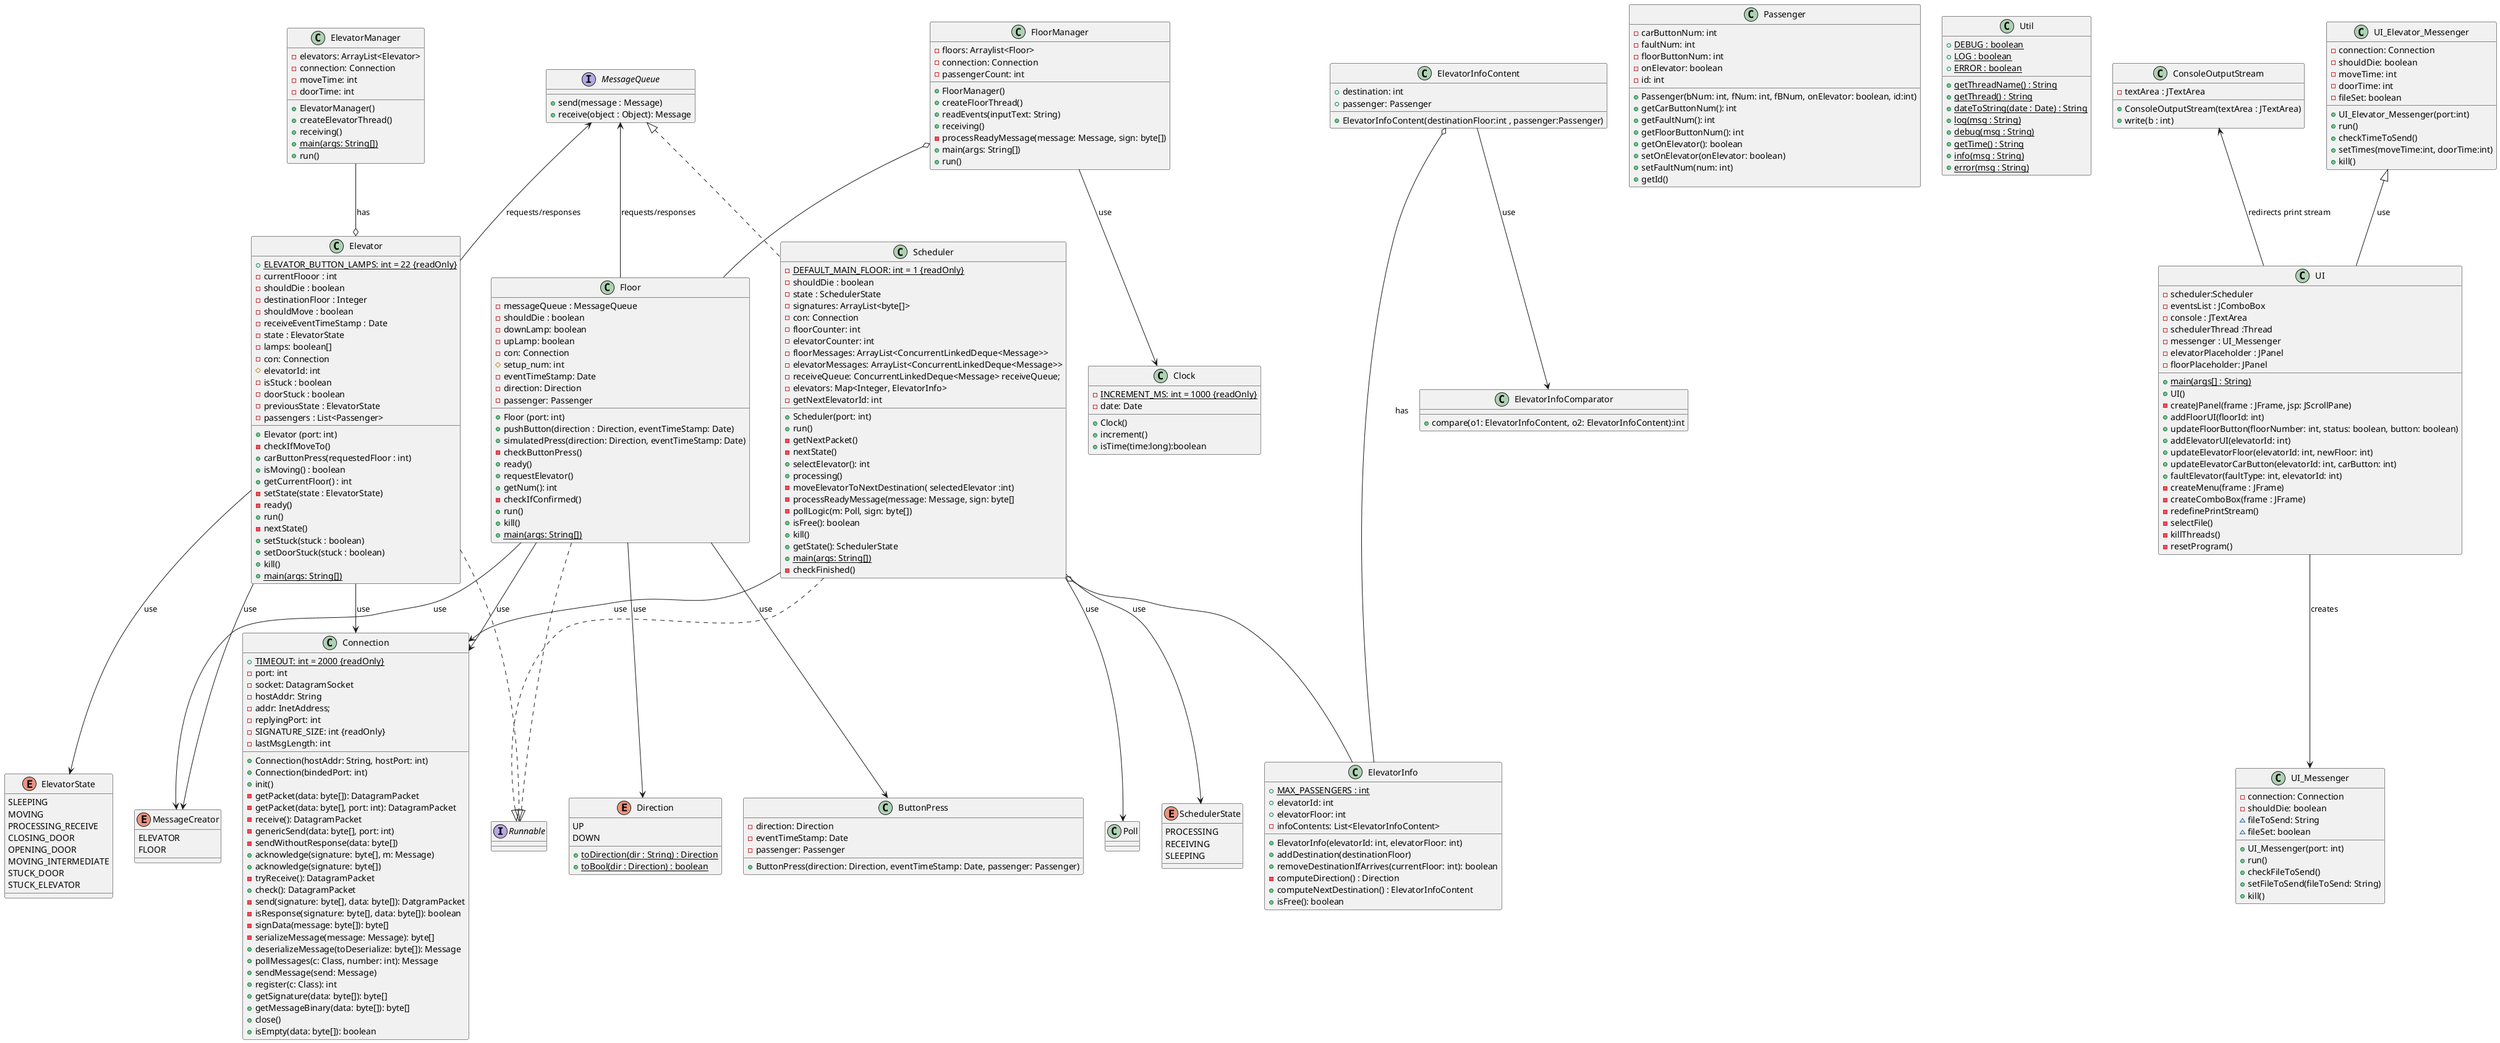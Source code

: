 @startuml
interface "Runnable"



class "Connection" {
  + {static} TIMEOUT: int = 2000 {readOnly}
  - port: int
  - socket: DatagramSocket
  - hostAddr: String
  - addr: InetAddress;
  - replyingPort: int
  - SIGNATURE_SIZE: int {readOnly}
  - lastMsgLength: int
  + Connection(hostAddr: String, hostPort: int)
  + Connection(bindedPort: int)
  + init()
  - getPacket(data: byte[]): DatagramPacket
  - getPacket(data: byte[], port: int): DatagramPacket
  - receive(): DatagramPacket
  - genericSend(data: byte[], port: int)
  - sendWithoutResponse(data: byte[])
  + acknowledge(signature: byte[], m: Message)
  + acknowledge(signature: byte[])
  - tryReceive(): DatagramPacket
  + check(): DatagramPacket
  - send(signature: byte[], data: byte[]): DatgramPacket
  - isResponse(signature: byte[], data: byte[]): boolean
  - signData(message: byte[]): byte[]
  - serializeMessage(message: Message): byte[]
  + deserializeMessage(toDeserialize: byte[]): Message
  + pollMessages(c: Class, number: int): Message
  + sendMessage(send: Message)
  + register(c: Class): int
  + getSignature(data: byte[]): byte[]
  + getMessageBinary(data: byte[]): byte[]
  + close()
  + isEmpty(data: byte[]): boolean
}

enum "Direction" {
  UP
  DOWN
  + {static} toDirection(dir : String) : Direction
  + {static} toBool(dir : Direction) : boolean
}

class "Elevator" {
  + {static} ELEVATOR_BUTTON_LAMPS: int = 22 {readOnly}
  - currentFlooor : int
  - shouldDie : boolean
  - destinationFloor : Integer
  - shouldMove : boolean
  - receiveEventTimeStamp : Date
  - state : ElevatorState
  - lamps: boolean[]
  - con: Connection
  # elevatorId: int
  - isStuck : boolean
  - doorStuck : boolean
  - previousState : ElevatorState
  - passengers : List<Passenger>
  + Elevator (port: int)
  - checkIfMoveTo()
  + carButtonPress(requestedFloor : int)
  + isMoving() : boolean
  + getCurrentFloor() : int
  - setState(state : ElevatorState)
  - ready()
  + run()
  - nextState()
  + setStuck(stuck : boolean)
  + setDoorStuck(stuck : boolean)
  + kill()
  + {static} main(args: String[])
}

enum "ElevatorState" {
  SLEEPING
  MOVING
  PROCESSING_RECEIVE
  CLOSING_DOOR
  OPENING_DOOR
  MOVING_INTERMEDIATE
  STUCK_DOOR
  STUCK_ELEVATOR
}

class "ElevatorInfo" {
  + {static} MAX_PASSENGERS : int
  + elevatorId: int
  + elevatorFloor: int
  - infoContents: List<ElevatorInfoContent>
  + ElevatorInfo(elevatorId: int, elevatorFloor: int)
  + addDestination(destinationFloor)
  + removeDestinationIfArrives(currentFloor: int): boolean
  - computeDirection() : Direction
  + computeNextDestination() : ElevatorInfoContent
  + isFree(): boolean
}

class "Floor" {
  - messageQueue : MessageQueue
  - shouldDie : boolean
  - downLamp: boolean
  - upLamp: boolean
  - con: Connection
  # setup_num: int
  - eventTimeStamp: Date
  - direction: Direction
  - passenger: Passenger
  + Floor (port: int)
  + pushButton(direction : Direction, eventTimeStamp: Date)
  + simulatedPress(direction: Direction, eventTimeStamp: Date)
  - checkButtonPress()
  + ready()
  + requestElevator()
  + getNum(): int
  - checkIfConfirmed()
  + run()
  + kill()
  + {static} main(args: String[])
}

class "FloorManager" {
  - floors: Arraylist<Floor>
  - connection: Connection
  - passengerCount: int
  + FloorManager()
  + createFloorThread()
  + readEvents(inputText: String)
  + receiving()
  - processReadyMessage(message: Message, sign: byte[])
  + main(args: String[])
  + run()
}

class "Passenger" {
 - carButtonNum: int
 - faultNum: int
 - floorButtonNum: int
 - onElevator: boolean
 - id: int
 + Passenger(bNum: int, fNum: int, fBNum, onElevator: boolean, id:int)
 + getCarButtonNum(): int
 + getFaultNum(): int
 + getFloorButtonNum(): int
 + getOnElevator(): boolean
 + setOnElevator(onElevator: boolean)
 + setFaultNum(num: int)
 + getId()
}

enum "MessageCreator" {
  ELEVATOR
  FLOOR
}


interface "MessageQueue" {
  + send(message : Message)
  + receive(object : Object): Message
}


class "Scheduler" {
  - {static} DEFAULT_MAIN_FLOOR: int = 1 {readOnly}
  - shouldDie : boolean
  - state : SchedulerState
  - signatures: ArrayList<byte[]>
  - con: Connection
  - floorCounter: int
  - elevatorCounter: int
  - floorMessages: ArrayList<ConcurrentLinkedDeque<Message>>
  - elevatorMessages: ArrayList<ConcurrentLinkedDeque<Message>>
  - receiveQueue: ConcurrentLinkedDeque<Message> receiveQueue;
  - elevators: Map<Integer, ElevatorInfo>
  + Scheduler(port: int)
  + run()
  - getNextPacket()
  - nextState()
  + selectElevator(): int
  + processing()
  - moveElevatorToNextDestination( selectedElevator :int)
  - getNextElevatorId: int
  - processReadyMessage(message: Message, sign: byte[]
  - pollLogic(m: Poll, sign: byte[])
  + isFree(): boolean
  + kill()
  + getState(): SchedulerState
  + {static} main(args: String[])
  - checkFinished()
}

enum "SchedulerState" {
  PROCESSING
  RECEIVING
  SLEEPING
}


class Util {
 {static} + DEBUG : boolean
 {static} + LOG : boolean
 {static} + ERROR : boolean
 {static} + getThreadName() : String
 {static} + getThread() : String
 {static} + dateToString(date : Date) : String
 {static} + log(msg : String)
 {static} + debug(msg : String)
 {static} + getTime() : String
 {static} + info(msg : String)
 {static} + error(msg : String)
}

class "UI_Messenger" {
  - connection: Connection
  - shouldDie: boolean
  ~ fileToSend: String
  ~ fileSet: boolean
  + UI_Messenger(port: int)
  + run()
  + checkFileToSend()
  + setFileToSend(fileToSend: String)
  + kill()
}

class UI {
    - scheduler:Scheduler
	- eventsList : JComboBox 
	- console : JTextArea 
	- schedulerThread :Thread  
        - messenger : UI_Messenger
        - elevatorPlaceholder : JPanel
        - floorPlaceholder: JPanel
        {static} + main(args[] : String)
        + UI()
	- createJPanel(frame : JFrame, jsp: JScrollPane)
	+ addFloorUI(floorId: int)
	+ updateFloorButton(floorNumber: int, status: boolean, button: boolean)
	+ addElevatorUI(elevatorId: int)
	+ updateElevatorFloor(elevatorId: int, newFloor: int)
	+ updateElevatorCarButton(elevatorId: int, carButton: int)
	+ faultElevator(faultType: int, elevatorId: int)
- createMenu(frame : JFrame)
- createComboBox(frame : JFrame)
- redefinePrintStream()
- selectFile()
- killThreads()
- resetProgram()
}

class ConsoleOutputStream{
  - textArea : JTextArea
  + ConsoleOutputStream(textArea : JTextArea)
  + write(b : int)
}

class ButtonPress {
    - direction: Direction
    - eventTimeStamp: Date
    - passenger: Passenger
    + ButtonPress(direction: Direction, eventTimeStamp: Date, passenger: Passenger)
}

class Clock{
   - {static} INCREMENT_MS: int = 1000 {readOnly}
   - date: Date

   + Clock()
   + increment()
   + isTime(time:long):boolean
}

class ElevatorInfoComparator{
    + compare(o1: ElevatorInfoContent, o2: ElevatorInfoContent):int
}

class ElevatorInfoContent{
    + destination: int
    + passenger: Passenger

    + ElevatorInfoContent(destinationFloor:int , passenger:Passenger)
}

class ElevatorManager{
    - elevators: ArrayList<Elevator>
    - connection: Connection
    - moveTime: int
    - doorTime: int

    + ElevatorManager()
    + createElevatorThread()
    + receiving()
    + {static} main(args: String[])
    + run()
}

class UI_Elevator_Messenger{
    - connection: Connection
    - shouldDie: boolean
    - moveTime: int
    - doorTime: int
    - fileSet: boolean

    + UI_Elevator_Messenger(port:int)
    + run()
    + checkTimeToSend()
    + setTimes(moveTime:int, doorTime:int)
    + kill()
}

"Elevator" ..|> Runnable
"Floor" ..|> Runnable
"Scheduler" ..|> Runnable
"Floor" --> "Direction" : use
"Scheduler" --> "SchedulerState" : use
"Elevator" --> "ElevatorState" : use
"MessageQueue" <|.. "Scheduler"
"MessageQueue" <-- "Floor" : requests/responses
"MessageQueue" <-- "Elevator" : requests/responses
"ConsoleOutputStream" <-- "UI" : redirects print stream
"Floor" --> "Connection" : use
"Scheduler" --> "Connection" : use
"Elevator" --> "Connection" : use
"FloorManager" o-- "Floor"
"Scheduler" o-- "ElevatorInfo"
"Elevator" --> "MessageCreator" : use
"Floor" --> "MessageCreator" : use
"Floor" --> "ButtonPress" : use
"Scheduler" --> "Poll" : use
"UI" --> "UI_Messenger" : creates
"FloorManager" --> "Clock": use
"ElevatorInfoContent" --> "ElevatorInfoComparator" : use
"ElevatorInfoContent" o--- "ElevatorInfo" : has
"ElevatorManager" --o "Elevator" : has
"UI_Elevator_Messenger" <|-- "UI" :use
@enduml

